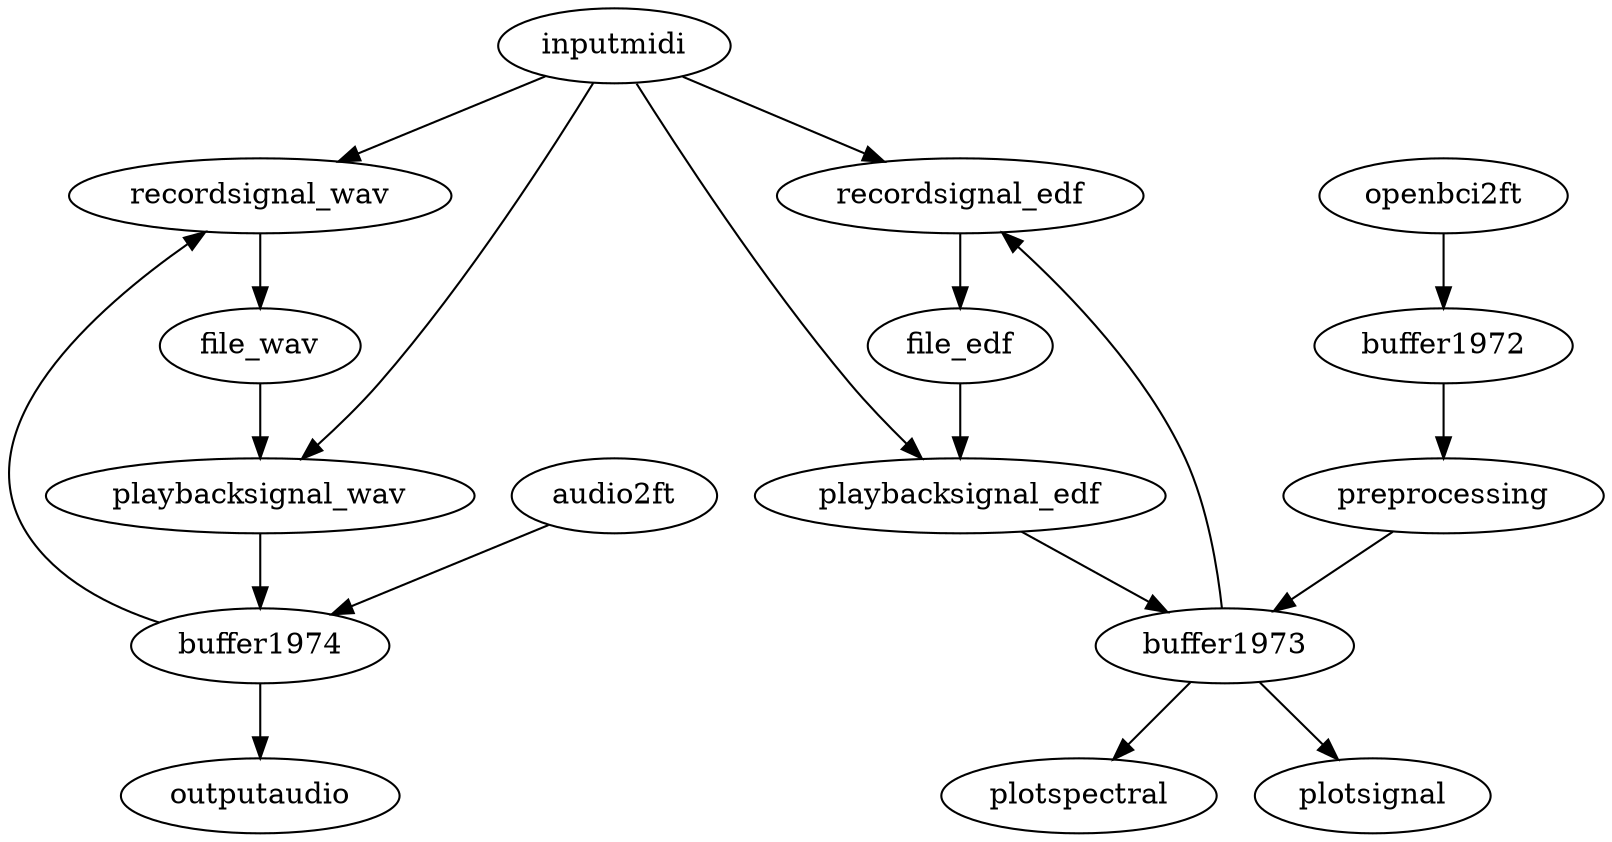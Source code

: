 # To convert this into a bitmap representation, do this
#   dot -Tpng -o patch.png patch.dot
#
digraph {
  inputmidi -> recordsignal_edf -> file_edf;
  inputmidi -> recordsignal_wav -> file_wav;
  inputmidi -> playbacksignal_edf;
  inputmidi -> playbacksignal_wav;
  openbci2ft -> buffer1972 -> preprocessing -> buffer1973;
  audio2ft -> buffer1974;
  buffer1973 -> plotsignal;
  buffer1973 -> plotspectral;
  buffer1973 -> recordsignal_edf;
  buffer1974 -> recordsignal_wav;
  buffer1974 -> outputaudio;
  file_edf ->  playbacksignal_edf -> buffer1973;
  file_wav -> playbacksignal_wav -> buffer1974;
}

